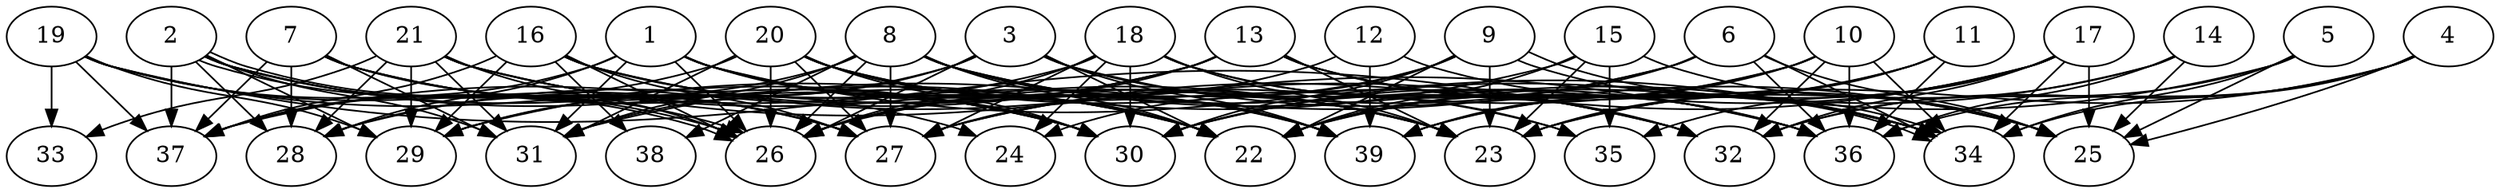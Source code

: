 // DAG (tier=3-complex, mode=data, n=39, ccr=0.501, fat=0.804, density=0.668, regular=0.252, jump=0.282, mindata=4194304, maxdata=33554432)
// DAG automatically generated by daggen at Sun Aug 24 16:33:35 2025
// /home/ermia/Project/Environments/daggen/bin/daggen --dot --ccr 0.501 --fat 0.804 --regular 0.252 --density 0.668 --jump 0.282 --mindata 4194304 --maxdata 33554432 -n 39 
digraph G {
  1 [size="30050249718724971986944", alpha="0.19", expect_size="15025124859362485993472"]
  1 -> 22 [size ="7732537661063168"]
  1 -> 23 [size ="7732537661063168"]
  1 -> 26 [size ="7732537661063168"]
  1 -> 28 [size ="7732537661063168"]
  1 -> 30 [size ="7732537661063168"]
  1 -> 31 [size ="7732537661063168"]
  1 -> 34 [size ="7732537661063168"]
  1 -> 37 [size ="7732537661063168"]
  1 -> 39 [size ="7732537661063168"]
  2 [size="3244004867994721280", alpha="0.00", expect_size="1622002433997360640"]
  2 -> 22 [size ="2509175468851200"]
  2 -> 26 [size ="2509175468851200"]
  2 -> 26 [size ="2509175468851200"]
  2 -> 27 [size ="2509175468851200"]
  2 -> 28 [size ="2509175468851200"]
  2 -> 29 [size ="2509175468851200"]
  2 -> 30 [size ="2509175468851200"]
  2 -> 31 [size ="2509175468851200"]
  2 -> 37 [size ="2509175468851200"]
  3 [size="2497199687633549312", alpha="0.10", expect_size="1248599843816774656"]
  3 -> 22 [size ="1187910778880000"]
  3 -> 25 [size ="1187910778880000"]
  3 -> 26 [size ="1187910778880000"]
  3 -> 29 [size ="1187910778880000"]
  3 -> 31 [size ="1187910778880000"]
  3 -> 35 [size ="1187910778880000"]
  3 -> 39 [size ="1187910778880000"]
  4 [size="2231611141521506048", alpha="0.16", expect_size="1115805570760753024"]
  4 -> 23 [size ="858265537740800"]
  4 -> 25 [size ="858265537740800"]
  4 -> 32 [size ="858265537740800"]
  4 -> 34 [size ="858265537740800"]
  4 -> 36 [size ="858265537740800"]
  5 [size="23479981494459701395456", alpha="0.11", expect_size="11739990747229850697728"]
  5 -> 25 [size ="6559768109907968"]
  5 -> 30 [size ="6559768109907968"]
  5 -> 32 [size ="6559768109907968"]
  5 -> 34 [size ="6559768109907968"]
  6 [size="85116665398584912", alpha="0.02", expect_size="42558332699292456"]
  6 -> 22 [size ="1389463024435200"]
  6 -> 25 [size ="1389463024435200"]
  6 -> 26 [size ="1389463024435200"]
  6 -> 31 [size ="1389463024435200"]
  6 -> 34 [size ="1389463024435200"]
  6 -> 36 [size ="1389463024435200"]
  7 [size="33493663490459289255936", alpha="0.10", expect_size="16746831745229644627968"]
  7 -> 22 [size ="8312501858992128"]
  7 -> 24 [size ="8312501858992128"]
  7 -> 27 [size ="8312501858992128"]
  7 -> 28 [size ="8312501858992128"]
  7 -> 30 [size ="8312501858992128"]
  7 -> 31 [size ="8312501858992128"]
  7 -> 37 [size ="8312501858992128"]
  8 [size="27007158525913720", alpha="0.07", expect_size="13503579262956860"]
  8 -> 22 [size ="2195259530412032"]
  8 -> 23 [size ="2195259530412032"]
  8 -> 26 [size ="2195259530412032"]
  8 -> 27 [size ="2195259530412032"]
  8 -> 28 [size ="2195259530412032"]
  8 -> 31 [size ="2195259530412032"]
  8 -> 34 [size ="2195259530412032"]
  8 -> 36 [size ="2195259530412032"]
  8 -> 38 [size ="2195259530412032"]
  8 -> 39 [size ="2195259530412032"]
  9 [size="25987530707895450599424", alpha="0.07", expect_size="12993765353947725299712"]
  9 -> 22 [size ="7018861358481408"]
  9 -> 23 [size ="7018861358481408"]
  9 -> 24 [size ="7018861358481408"]
  9 -> 27 [size ="7018861358481408"]
  9 -> 30 [size ="7018861358481408"]
  9 -> 34 [size ="7018861358481408"]
  9 -> 34 [size ="7018861358481408"]
  10 [size="183224756957869120", alpha="0.06", expect_size="91612378478934560"]
  10 -> 27 [size ="200015360294912"]
  10 -> 30 [size ="200015360294912"]
  10 -> 32 [size ="200015360294912"]
  10 -> 34 [size ="200015360294912"]
  10 -> 36 [size ="200015360294912"]
  10 -> 39 [size ="200015360294912"]
  11 [size="105791174401313216", alpha="0.02", expect_size="52895587200656608"]
  11 -> 22 [size ="7203502505852928"]
  11 -> 23 [size ="7203502505852928"]
  11 -> 36 [size ="7203502505852928"]
  11 -> 39 [size ="7203502505852928"]
  12 [size="262552577468109568", alpha="0.16", expect_size="131276288734054784"]
  12 -> 26 [size ="8582420043399168"]
  12 -> 34 [size ="8582420043399168"]
  12 -> 39 [size ="8582420043399168"]
  13 [size="2993081264965815808", alpha="0.19", expect_size="1496540632482907904"]
  13 -> 23 [size ="4012612127817728"]
  13 -> 25 [size ="4012612127817728"]
  13 -> 26 [size ="4012612127817728"]
  13 -> 28 [size ="4012612127817728"]
  13 -> 34 [size ="4012612127817728"]
  13 -> 36 [size ="4012612127817728"]
  13 -> 37 [size ="4012612127817728"]
  14 [size="11467545711497476", alpha="0.01", expect_size="5733772855748738"]
  14 -> 22 [size ="345425169088512"]
  14 -> 23 [size ="345425169088512"]
  14 -> 25 [size ="345425169088512"]
  14 -> 36 [size ="345425169088512"]
  15 [size="263377899775841472", alpha="0.06", expect_size="131688949887920736"]
  15 -> 22 [size ="6864425071935488"]
  15 -> 23 [size ="6864425071935488"]
  15 -> 25 [size ="6864425071935488"]
  15 -> 29 [size ="6864425071935488"]
  15 -> 35 [size ="6864425071935488"]
  16 [size="11196319832286064279552", alpha="0.10", expect_size="5598159916143032139776"]
  16 -> 22 [size ="4003810531868672"]
  16 -> 23 [size ="4003810531868672"]
  16 -> 26 [size ="4003810531868672"]
  16 -> 27 [size ="4003810531868672"]
  16 -> 29 [size ="4003810531868672"]
  16 -> 32 [size ="4003810531868672"]
  16 -> 37 [size ="4003810531868672"]
  16 -> 38 [size ="4003810531868672"]
  17 [size="1869842601538993782784", alpha="0.06", expect_size="934921300769496891392"]
  17 -> 25 [size ="1214208737804288"]
  17 -> 27 [size ="1214208737804288"]
  17 -> 30 [size ="1214208737804288"]
  17 -> 32 [size ="1214208737804288"]
  17 -> 34 [size ="1214208737804288"]
  17 -> 35 [size ="1214208737804288"]
  17 -> 39 [size ="1214208737804288"]
  18 [size="434753263614566596608", alpha="0.20", expect_size="217376631807283298304"]
  18 -> 23 [size ="459111904837632"]
  18 -> 24 [size ="459111904837632"]
  18 -> 26 [size ="459111904837632"]
  18 -> 27 [size ="459111904837632"]
  18 -> 29 [size ="459111904837632"]
  18 -> 30 [size ="459111904837632"]
  18 -> 32 [size ="459111904837632"]
  18 -> 36 [size ="459111904837632"]
  19 [size="1661984726973118208", alpha="0.05", expect_size="830992363486559104"]
  19 -> 26 [size ="1113642103734272"]
  19 -> 27 [size ="1113642103734272"]
  19 -> 29 [size ="1113642103734272"]
  19 -> 30 [size ="1113642103734272"]
  19 -> 32 [size ="1113642103734272"]
  19 -> 33 [size ="1113642103734272"]
  19 -> 37 [size ="1113642103734272"]
  20 [size="20490355177202352128", alpha="0.09", expect_size="10245177588601176064"]
  20 -> 22 [size ="6497051554611200"]
  20 -> 26 [size ="6497051554611200"]
  20 -> 27 [size ="6497051554611200"]
  20 -> 30 [size ="6497051554611200"]
  20 -> 31 [size ="6497051554611200"]
  20 -> 32 [size ="6497051554611200"]
  20 -> 35 [size ="6497051554611200"]
  20 -> 37 [size ="6497051554611200"]
  20 -> 39 [size ="6497051554611200"]
  21 [size="699343853852160896", alpha="0.04", expect_size="349671926926080448"]
  21 -> 23 [size ="491435828707328"]
  21 -> 26 [size ="491435828707328"]
  21 -> 28 [size ="491435828707328"]
  21 -> 29 [size ="491435828707328"]
  21 -> 31 [size ="491435828707328"]
  21 -> 33 [size ="491435828707328"]
  21 -> 36 [size ="491435828707328"]
  21 -> 39 [size ="491435828707328"]
  22 [size="25670787696715039244288", alpha="0.14", expect_size="12835393848357519622144"]
  23 [size="33756089961054516281344", alpha="0.12", expect_size="16878044980527258140672"]
  24 [size="76248887965418640", alpha="0.13", expect_size="38124443982709320"]
  25 [size="7771476401660898304", alpha="0.12", expect_size="3885738200830449152"]
  26 [size="291329330623853568", alpha="0.05", expect_size="145664665311926784"]
  27 [size="405402652365400320", alpha="0.16", expect_size="202701326182700160"]
  28 [size="14333550293849108119552", alpha="0.16", expect_size="7166775146924554059776"]
  29 [size="357926789382042560", alpha="0.16", expect_size="178963394691021280"]
  30 [size="241318568570313760", alpha="0.00", expect_size="120659284285156880"]
  31 [size="8555091077137945", alpha="0.08", expect_size="4277545538568972"]
  32 [size="1045217198179267328", alpha="0.13", expect_size="522608599089633664"]
  33 [size="7220391575552000000000", alpha="0.11", expect_size="3610195787776000000000"]
  34 [size="8925349971276052037632", alpha="0.11", expect_size="4462674985638026018816"]
  35 [size="3892412650618612736", alpha="0.04", expect_size="1946206325309306368"]
  36 [size="14036108633737918464", alpha="0.16", expect_size="7018054316868959232"]
  37 [size="10333416176554142", alpha="0.06", expect_size="5166708088277071"]
  38 [size="1033492529125253760", alpha="0.07", expect_size="516746264562626880"]
  39 [size="12592538038564624384", alpha="0.16", expect_size="6296269019282312192"]
}